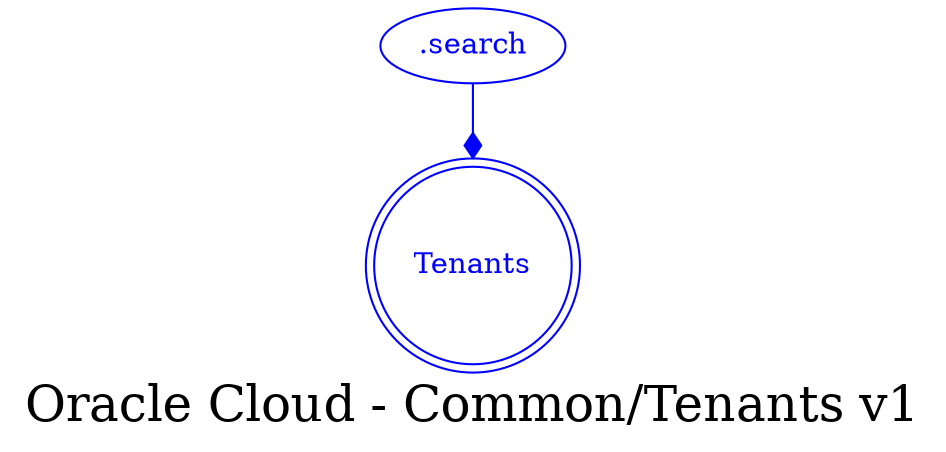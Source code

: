 digraph LexiconGraph {
graph[label="Oracle Cloud - Common/Tenants v1", fontsize=24]
splines=true
"Tenants" [color=blue, fontcolor=blue, shape=doublecircle]
".search" -> "Tenants" [color=blue, fontcolor=blue, arrowhead=diamond, arrowtail=none]
".search" [color=blue, fontcolor=blue, shape=ellipse]
}
